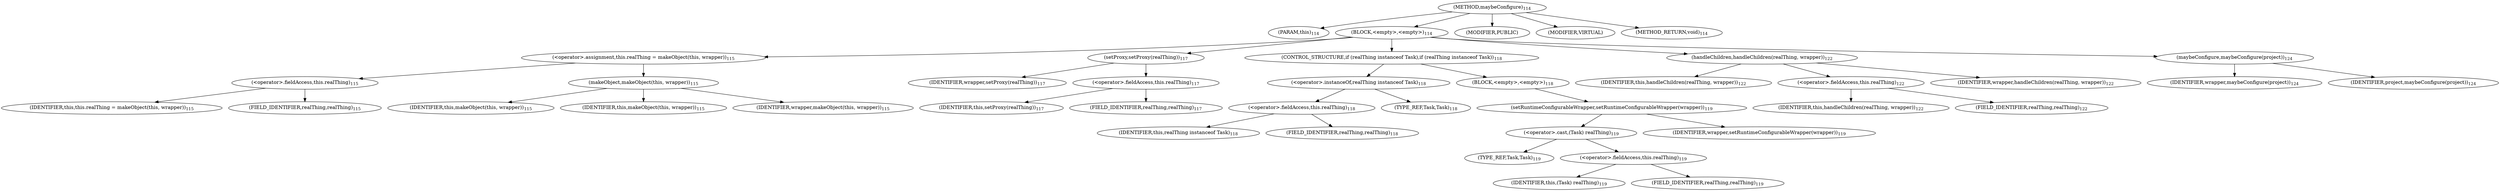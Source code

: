 digraph "maybeConfigure" {  
"66" [label = <(METHOD,maybeConfigure)<SUB>114</SUB>> ]
"6" [label = <(PARAM,this)<SUB>114</SUB>> ]
"67" [label = <(BLOCK,&lt;empty&gt;,&lt;empty&gt;)<SUB>114</SUB>> ]
"68" [label = <(&lt;operator&gt;.assignment,this.realThing = makeObject(this, wrapper))<SUB>115</SUB>> ]
"69" [label = <(&lt;operator&gt;.fieldAccess,this.realThing)<SUB>115</SUB>> ]
"70" [label = <(IDENTIFIER,this,this.realThing = makeObject(this, wrapper))<SUB>115</SUB>> ]
"71" [label = <(FIELD_IDENTIFIER,realThing,realThing)<SUB>115</SUB>> ]
"72" [label = <(makeObject,makeObject(this, wrapper))<SUB>115</SUB>> ]
"7" [label = <(IDENTIFIER,this,makeObject(this, wrapper))<SUB>115</SUB>> ]
"5" [label = <(IDENTIFIER,this,makeObject(this, wrapper))<SUB>115</SUB>> ]
"73" [label = <(IDENTIFIER,wrapper,makeObject(this, wrapper))<SUB>115</SUB>> ]
"74" [label = <(setProxy,setProxy(realThing))<SUB>117</SUB>> ]
"75" [label = <(IDENTIFIER,wrapper,setProxy(realThing))<SUB>117</SUB>> ]
"76" [label = <(&lt;operator&gt;.fieldAccess,this.realThing)<SUB>117</SUB>> ]
"77" [label = <(IDENTIFIER,this,setProxy(realThing))<SUB>117</SUB>> ]
"78" [label = <(FIELD_IDENTIFIER,realThing,realThing)<SUB>117</SUB>> ]
"79" [label = <(CONTROL_STRUCTURE,if (realThing instanceof Task),if (realThing instanceof Task))<SUB>118</SUB>> ]
"80" [label = <(&lt;operator&gt;.instanceOf,realThing instanceof Task)<SUB>118</SUB>> ]
"81" [label = <(&lt;operator&gt;.fieldAccess,this.realThing)<SUB>118</SUB>> ]
"82" [label = <(IDENTIFIER,this,realThing instanceof Task)<SUB>118</SUB>> ]
"83" [label = <(FIELD_IDENTIFIER,realThing,realThing)<SUB>118</SUB>> ]
"84" [label = <(TYPE_REF,Task,Task)<SUB>118</SUB>> ]
"85" [label = <(BLOCK,&lt;empty&gt;,&lt;empty&gt;)<SUB>118</SUB>> ]
"86" [label = <(setRuntimeConfigurableWrapper,setRuntimeConfigurableWrapper(wrapper))<SUB>119</SUB>> ]
"87" [label = <(&lt;operator&gt;.cast,(Task) realThing)<SUB>119</SUB>> ]
"88" [label = <(TYPE_REF,Task,Task)<SUB>119</SUB>> ]
"89" [label = <(&lt;operator&gt;.fieldAccess,this.realThing)<SUB>119</SUB>> ]
"90" [label = <(IDENTIFIER,this,(Task) realThing)<SUB>119</SUB>> ]
"91" [label = <(FIELD_IDENTIFIER,realThing,realThing)<SUB>119</SUB>> ]
"92" [label = <(IDENTIFIER,wrapper,setRuntimeConfigurableWrapper(wrapper))<SUB>119</SUB>> ]
"93" [label = <(handleChildren,handleChildren(realThing, wrapper))<SUB>122</SUB>> ]
"8" [label = <(IDENTIFIER,this,handleChildren(realThing, wrapper))<SUB>122</SUB>> ]
"94" [label = <(&lt;operator&gt;.fieldAccess,this.realThing)<SUB>122</SUB>> ]
"95" [label = <(IDENTIFIER,this,handleChildren(realThing, wrapper))<SUB>122</SUB>> ]
"96" [label = <(FIELD_IDENTIFIER,realThing,realThing)<SUB>122</SUB>> ]
"97" [label = <(IDENTIFIER,wrapper,handleChildren(realThing, wrapper))<SUB>122</SUB>> ]
"98" [label = <(maybeConfigure,maybeConfigure(project))<SUB>124</SUB>> ]
"99" [label = <(IDENTIFIER,wrapper,maybeConfigure(project))<SUB>124</SUB>> ]
"100" [label = <(IDENTIFIER,project,maybeConfigure(project))<SUB>124</SUB>> ]
"101" [label = <(MODIFIER,PUBLIC)> ]
"102" [label = <(MODIFIER,VIRTUAL)> ]
"103" [label = <(METHOD_RETURN,void)<SUB>114</SUB>> ]
  "66" -> "6" 
  "66" -> "67" 
  "66" -> "101" 
  "66" -> "102" 
  "66" -> "103" 
  "67" -> "68" 
  "67" -> "74" 
  "67" -> "79" 
  "67" -> "93" 
  "67" -> "98" 
  "68" -> "69" 
  "68" -> "72" 
  "69" -> "70" 
  "69" -> "71" 
  "72" -> "7" 
  "72" -> "5" 
  "72" -> "73" 
  "74" -> "75" 
  "74" -> "76" 
  "76" -> "77" 
  "76" -> "78" 
  "79" -> "80" 
  "79" -> "85" 
  "80" -> "81" 
  "80" -> "84" 
  "81" -> "82" 
  "81" -> "83" 
  "85" -> "86" 
  "86" -> "87" 
  "86" -> "92" 
  "87" -> "88" 
  "87" -> "89" 
  "89" -> "90" 
  "89" -> "91" 
  "93" -> "8" 
  "93" -> "94" 
  "93" -> "97" 
  "94" -> "95" 
  "94" -> "96" 
  "98" -> "99" 
  "98" -> "100" 
}

